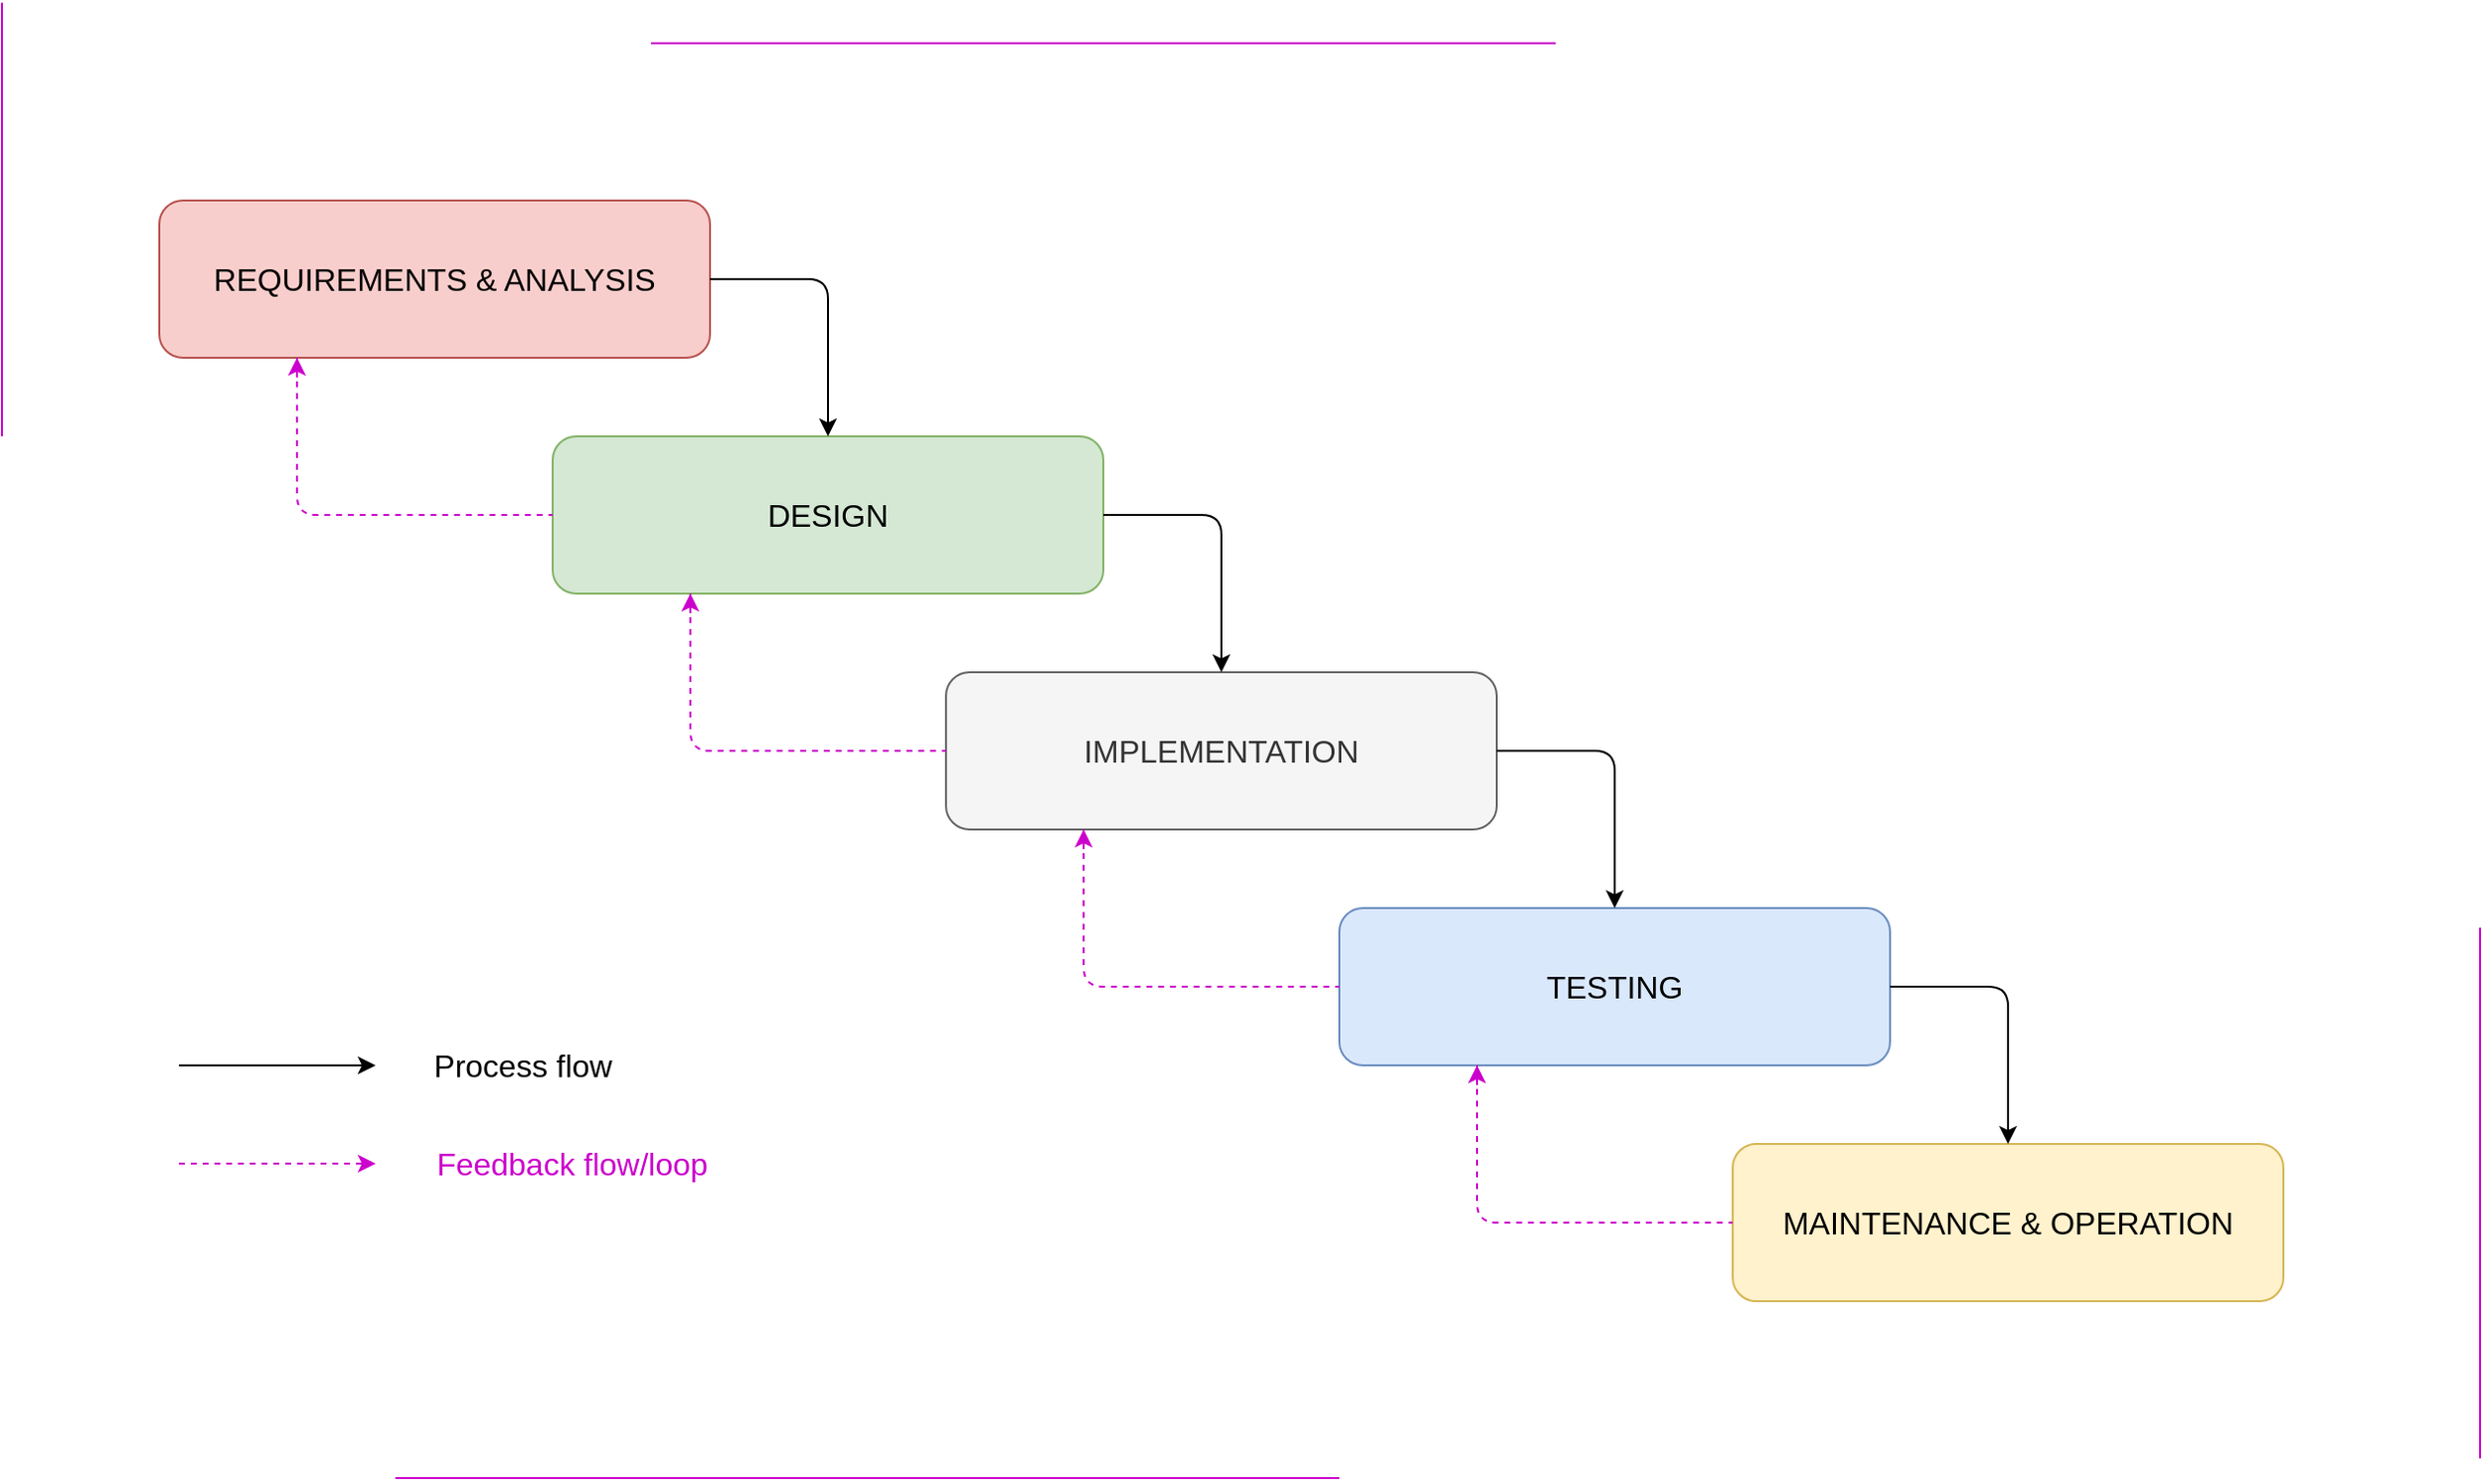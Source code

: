<mxfile version="11.1.2" type="device"><diagram id="jRy_tav0YoNp6EdLnv-Z" name="Page-1"><mxGraphModel dx="1209" dy="3875" grid="1" gridSize="10" guides="1" tooltips="1" connect="1" arrows="1" fold="1" page="1" pageScale="1" pageWidth="4681" pageHeight="3300" math="0" shadow="0"><root><mxCell id="0"/><mxCell id="1" parent="0"/><mxCell id="sikN0jMn7DP3R8JTpIC_-1" value="&lt;font style=&quot;font-size: 16px&quot;&gt;REQUIREMENTS &amp;amp; ANALYSIS&lt;/font&gt;" style="rounded=1;whiteSpace=wrap;html=1;fillColor=#f8cecc;strokeColor=#b85450;" vertex="1" parent="1"><mxGeometry x="200" y="80" width="280" height="80" as="geometry"/></mxCell><mxCell id="sikN0jMn7DP3R8JTpIC_-2" value="&lt;font style=&quot;font-size: 16px&quot;&gt;DESIGN&lt;/font&gt;" style="rounded=1;whiteSpace=wrap;html=1;fillColor=#d5e8d4;strokeColor=#82b366;" vertex="1" parent="1"><mxGeometry x="400" y="200" width="280" height="80" as="geometry"/></mxCell><mxCell id="sikN0jMn7DP3R8JTpIC_-3" value="&lt;font style=&quot;font-size: 16px&quot;&gt;IMPLEMENTATION&lt;/font&gt;" style="rounded=1;whiteSpace=wrap;html=1;fillColor=#f5f5f5;strokeColor=#666666;fontColor=#333333;" vertex="1" parent="1"><mxGeometry x="600" y="320" width="280" height="80" as="geometry"/></mxCell><mxCell id="sikN0jMn7DP3R8JTpIC_-4" value="&lt;font style=&quot;font-size: 16px&quot;&gt;TESTING&lt;/font&gt;" style="rounded=1;whiteSpace=wrap;html=1;fillColor=#dae8fc;strokeColor=#6c8ebf;" vertex="1" parent="1"><mxGeometry x="800" y="440" width="280" height="80" as="geometry"/></mxCell><mxCell id="sikN0jMn7DP3R8JTpIC_-5" value="&lt;font style=&quot;font-size: 16px&quot;&gt;MAINTENANCE &amp;amp; OPERATION&lt;/font&gt;" style="rounded=1;whiteSpace=wrap;html=1;fillColor=#fff2cc;strokeColor=#d6b656;" vertex="1" parent="1"><mxGeometry x="1000" y="560" width="280" height="80" as="geometry"/></mxCell><mxCell id="sikN0jMn7DP3R8JTpIC_-6" value="" style="endArrow=classic;html=1;exitX=1;exitY=0.5;exitDx=0;exitDy=0;entryX=0.5;entryY=0;entryDx=0;entryDy=0;" edge="1" parent="1" source="sikN0jMn7DP3R8JTpIC_-1" target="sikN0jMn7DP3R8JTpIC_-2"><mxGeometry width="50" height="50" relative="1" as="geometry"><mxPoint x="490" y="150" as="sourcePoint"/><mxPoint x="540" y="100" as="targetPoint"/><Array as="points"><mxPoint x="540" y="120"/></Array></mxGeometry></mxCell><mxCell id="sikN0jMn7DP3R8JTpIC_-7" value="" style="endArrow=classic;html=1;exitX=1;exitY=0.5;exitDx=0;exitDy=0;entryX=0.5;entryY=0;entryDx=0;entryDy=0;" edge="1" parent="1" source="sikN0jMn7DP3R8JTpIC_-2" target="sikN0jMn7DP3R8JTpIC_-3"><mxGeometry width="50" height="50" relative="1" as="geometry"><mxPoint x="490" y="130" as="sourcePoint"/><mxPoint x="550" y="210" as="targetPoint"/><Array as="points"><mxPoint x="740" y="240"/></Array></mxGeometry></mxCell><mxCell id="sikN0jMn7DP3R8JTpIC_-8" value="" style="endArrow=classic;html=1;exitX=1;exitY=0.5;exitDx=0;exitDy=0;entryX=0.5;entryY=0;entryDx=0;entryDy=0;" edge="1" parent="1" source="sikN0jMn7DP3R8JTpIC_-3" target="sikN0jMn7DP3R8JTpIC_-4"><mxGeometry width="50" height="50" relative="1" as="geometry"><mxPoint x="880" y="350" as="sourcePoint"/><mxPoint x="940" y="430" as="targetPoint"/><Array as="points"><mxPoint x="940" y="360"/></Array></mxGeometry></mxCell><mxCell id="sikN0jMn7DP3R8JTpIC_-9" value="" style="endArrow=classic;html=1;exitX=1;exitY=0.5;exitDx=0;exitDy=0;entryX=0.5;entryY=0;entryDx=0;entryDy=0;" edge="1" parent="1"><mxGeometry width="50" height="50" relative="1" as="geometry"><mxPoint x="1080" y="480" as="sourcePoint"/><mxPoint x="1140" y="560" as="targetPoint"/><Array as="points"><mxPoint x="1140" y="480"/></Array></mxGeometry></mxCell><mxCell id="sikN0jMn7DP3R8JTpIC_-10" value="" style="endArrow=none;dashed=1;html=1;entryX=0;entryY=0.5;entryDx=0;entryDy=0;exitX=0.25;exitY=1;exitDx=0;exitDy=0;fillColor=#f8cecc;strokeColor=#CC00CC;" edge="1" parent="1" source="sikN0jMn7DP3R8JTpIC_-1" target="sikN0jMn7DP3R8JTpIC_-2"><mxGeometry width="50" height="50" relative="1" as="geometry"><mxPoint x="290" y="270" as="sourcePoint"/><mxPoint x="340" y="220" as="targetPoint"/><Array as="points"><mxPoint x="270" y="240"/></Array></mxGeometry></mxCell><mxCell id="sikN0jMn7DP3R8JTpIC_-12" value="" style="endArrow=none;dashed=1;html=1;entryX=0;entryY=0.5;entryDx=0;entryDy=0;exitX=0.25;exitY=1;exitDx=0;exitDy=0;strokeColor=#CC00CC;" edge="1" parent="1"><mxGeometry width="50" height="50" relative="1" as="geometry"><mxPoint x="470" y="280" as="sourcePoint"/><mxPoint x="600" y="360" as="targetPoint"/><Array as="points"><mxPoint x="470" y="360"/></Array></mxGeometry></mxCell><mxCell id="sikN0jMn7DP3R8JTpIC_-15" value="" style="endArrow=classic;html=1;entryX=0.25;entryY=1;entryDx=0;entryDy=0;strokeColor=#CC00CC;" edge="1" parent="1" target="sikN0jMn7DP3R8JTpIC_-1"><mxGeometry width="50" height="50" relative="1" as="geometry"><mxPoint x="270" y="170" as="sourcePoint"/><mxPoint x="220" y="210" as="targetPoint"/></mxGeometry></mxCell><mxCell id="sikN0jMn7DP3R8JTpIC_-16" value="" style="endArrow=classic;html=1;entryX=0.25;entryY=1;entryDx=0;entryDy=0;strokeColor=#CC00CC;" edge="1" parent="1" target="sikN0jMn7DP3R8JTpIC_-2"><mxGeometry width="50" height="50" relative="1" as="geometry"><mxPoint x="470" y="290" as="sourcePoint"/><mxPoint x="280" y="170" as="targetPoint"/></mxGeometry></mxCell><mxCell id="sikN0jMn7DP3R8JTpIC_-21" value="" style="endArrow=none;dashed=1;html=1;entryX=0;entryY=0.5;entryDx=0;entryDy=0;exitX=0.25;exitY=1;exitDx=0;exitDy=0;fillColor=#f8cecc;strokeColor=#CC00CC;" edge="1" parent="1"><mxGeometry width="50" height="50" relative="1" as="geometry"><mxPoint x="670" y="400" as="sourcePoint"/><mxPoint x="800" y="480" as="targetPoint"/><Array as="points"><mxPoint x="670" y="480"/></Array></mxGeometry></mxCell><mxCell id="sikN0jMn7DP3R8JTpIC_-22" value="" style="endArrow=classic;html=1;entryX=0.25;entryY=1;entryDx=0;entryDy=0;strokeColor=#CC00CC;" edge="1" parent="1"><mxGeometry width="50" height="50" relative="1" as="geometry"><mxPoint x="670" y="410" as="sourcePoint"/><mxPoint x="670" y="400" as="targetPoint"/></mxGeometry></mxCell><mxCell id="sikN0jMn7DP3R8JTpIC_-23" value="" style="endArrow=none;dashed=1;html=1;entryX=0;entryY=0.5;entryDx=0;entryDy=0;exitX=0.25;exitY=1;exitDx=0;exitDy=0;fillColor=#f8cecc;strokeColor=#CC00CC;" edge="1" parent="1"><mxGeometry width="50" height="50" relative="1" as="geometry"><mxPoint x="870" y="520" as="sourcePoint"/><mxPoint x="1000" y="600" as="targetPoint"/><Array as="points"><mxPoint x="870" y="600"/></Array></mxGeometry></mxCell><mxCell id="sikN0jMn7DP3R8JTpIC_-24" value="" style="endArrow=classic;html=1;entryX=0.25;entryY=1;entryDx=0;entryDy=0;strokeColor=#CC00CC;" edge="1" parent="1"><mxGeometry width="50" height="50" relative="1" as="geometry"><mxPoint x="870" y="530" as="sourcePoint"/><mxPoint x="870" y="520" as="targetPoint"/></mxGeometry></mxCell><mxCell id="sikN0jMn7DP3R8JTpIC_-26" value="" style="endArrow=none;html=1;strokeColor=#CC00CC;" edge="1" parent="1"><mxGeometry width="50" height="50" relative="1" as="geometry"><mxPoint x="120" y="200" as="sourcePoint"/><mxPoint x="120" y="-20.667" as="targetPoint"/></mxGeometry></mxCell><mxCell id="sikN0jMn7DP3R8JTpIC_-27" value="" style="endArrow=none;html=1;strokeColor=#CC00CC;" edge="1" parent="1"><mxGeometry width="50" height="50" relative="1" as="geometry"><mxPoint x="450" as="sourcePoint"/><mxPoint x="910" as="targetPoint"/></mxGeometry></mxCell><mxCell id="sikN0jMn7DP3R8JTpIC_-28" value="" style="endArrow=none;html=1;strokeColor=#CC00CC;" edge="1" parent="1"><mxGeometry width="50" height="50" relative="1" as="geometry"><mxPoint x="320" y="730" as="sourcePoint"/><mxPoint x="800" y="730" as="targetPoint"/></mxGeometry></mxCell><mxCell id="sikN0jMn7DP3R8JTpIC_-29" value="" style="endArrow=none;html=1;strokeColor=#CC00CC;" edge="1" parent="1"><mxGeometry width="50" height="50" relative="1" as="geometry"><mxPoint x="1380" y="720" as="sourcePoint"/><mxPoint x="1380" y="450" as="targetPoint"/></mxGeometry></mxCell><mxCell id="sikN0jMn7DP3R8JTpIC_-30" value="" style="endArrow=classic;html=1;exitX=1;exitY=0.5;exitDx=0;exitDy=0;" edge="1" parent="1"><mxGeometry width="50" height="50" relative="1" as="geometry"><mxPoint x="210" y="520" as="sourcePoint"/><mxPoint x="310" y="520" as="targetPoint"/><Array as="points"><mxPoint x="270" y="520"/></Array></mxGeometry></mxCell><mxCell id="sikN0jMn7DP3R8JTpIC_-34" value="" style="endArrow=none;dashed=1;html=1;strokeColor=#CC00CC;" edge="1" parent="1"><mxGeometry width="50" height="50" relative="1" as="geometry"><mxPoint x="210" y="570" as="sourcePoint"/><mxPoint x="310" y="570" as="targetPoint"/></mxGeometry></mxCell><mxCell id="sikN0jMn7DP3R8JTpIC_-35" value="" style="endArrow=classic;html=1;strokeColor=#CC00CC;" edge="1" parent="1"><mxGeometry width="50" height="50" relative="1" as="geometry"><mxPoint x="300" y="570" as="sourcePoint"/><mxPoint x="310" y="570" as="targetPoint"/></mxGeometry></mxCell><mxCell id="sikN0jMn7DP3R8JTpIC_-36" value="&lt;font style=&quot;font-size: 16px&quot;&gt;Process flow&lt;/font&gt;" style="text;html=1;strokeColor=none;fillColor=none;align=center;verticalAlign=middle;whiteSpace=wrap;rounded=0;" vertex="1" parent="1"><mxGeometry x="330" y="510" width="110" height="20" as="geometry"/></mxCell><mxCell id="sikN0jMn7DP3R8JTpIC_-37" value="&lt;font style=&quot;font-size: 16px&quot; color=&quot;#cc00cc&quot;&gt;Feedback flow/loop&lt;/font&gt;" style="text;html=1;strokeColor=none;fillColor=none;align=center;verticalAlign=middle;whiteSpace=wrap;rounded=0;" vertex="1" parent="1"><mxGeometry x="325" y="560" width="170" height="20" as="geometry"/></mxCell></root></mxGraphModel></diagram></mxfile>